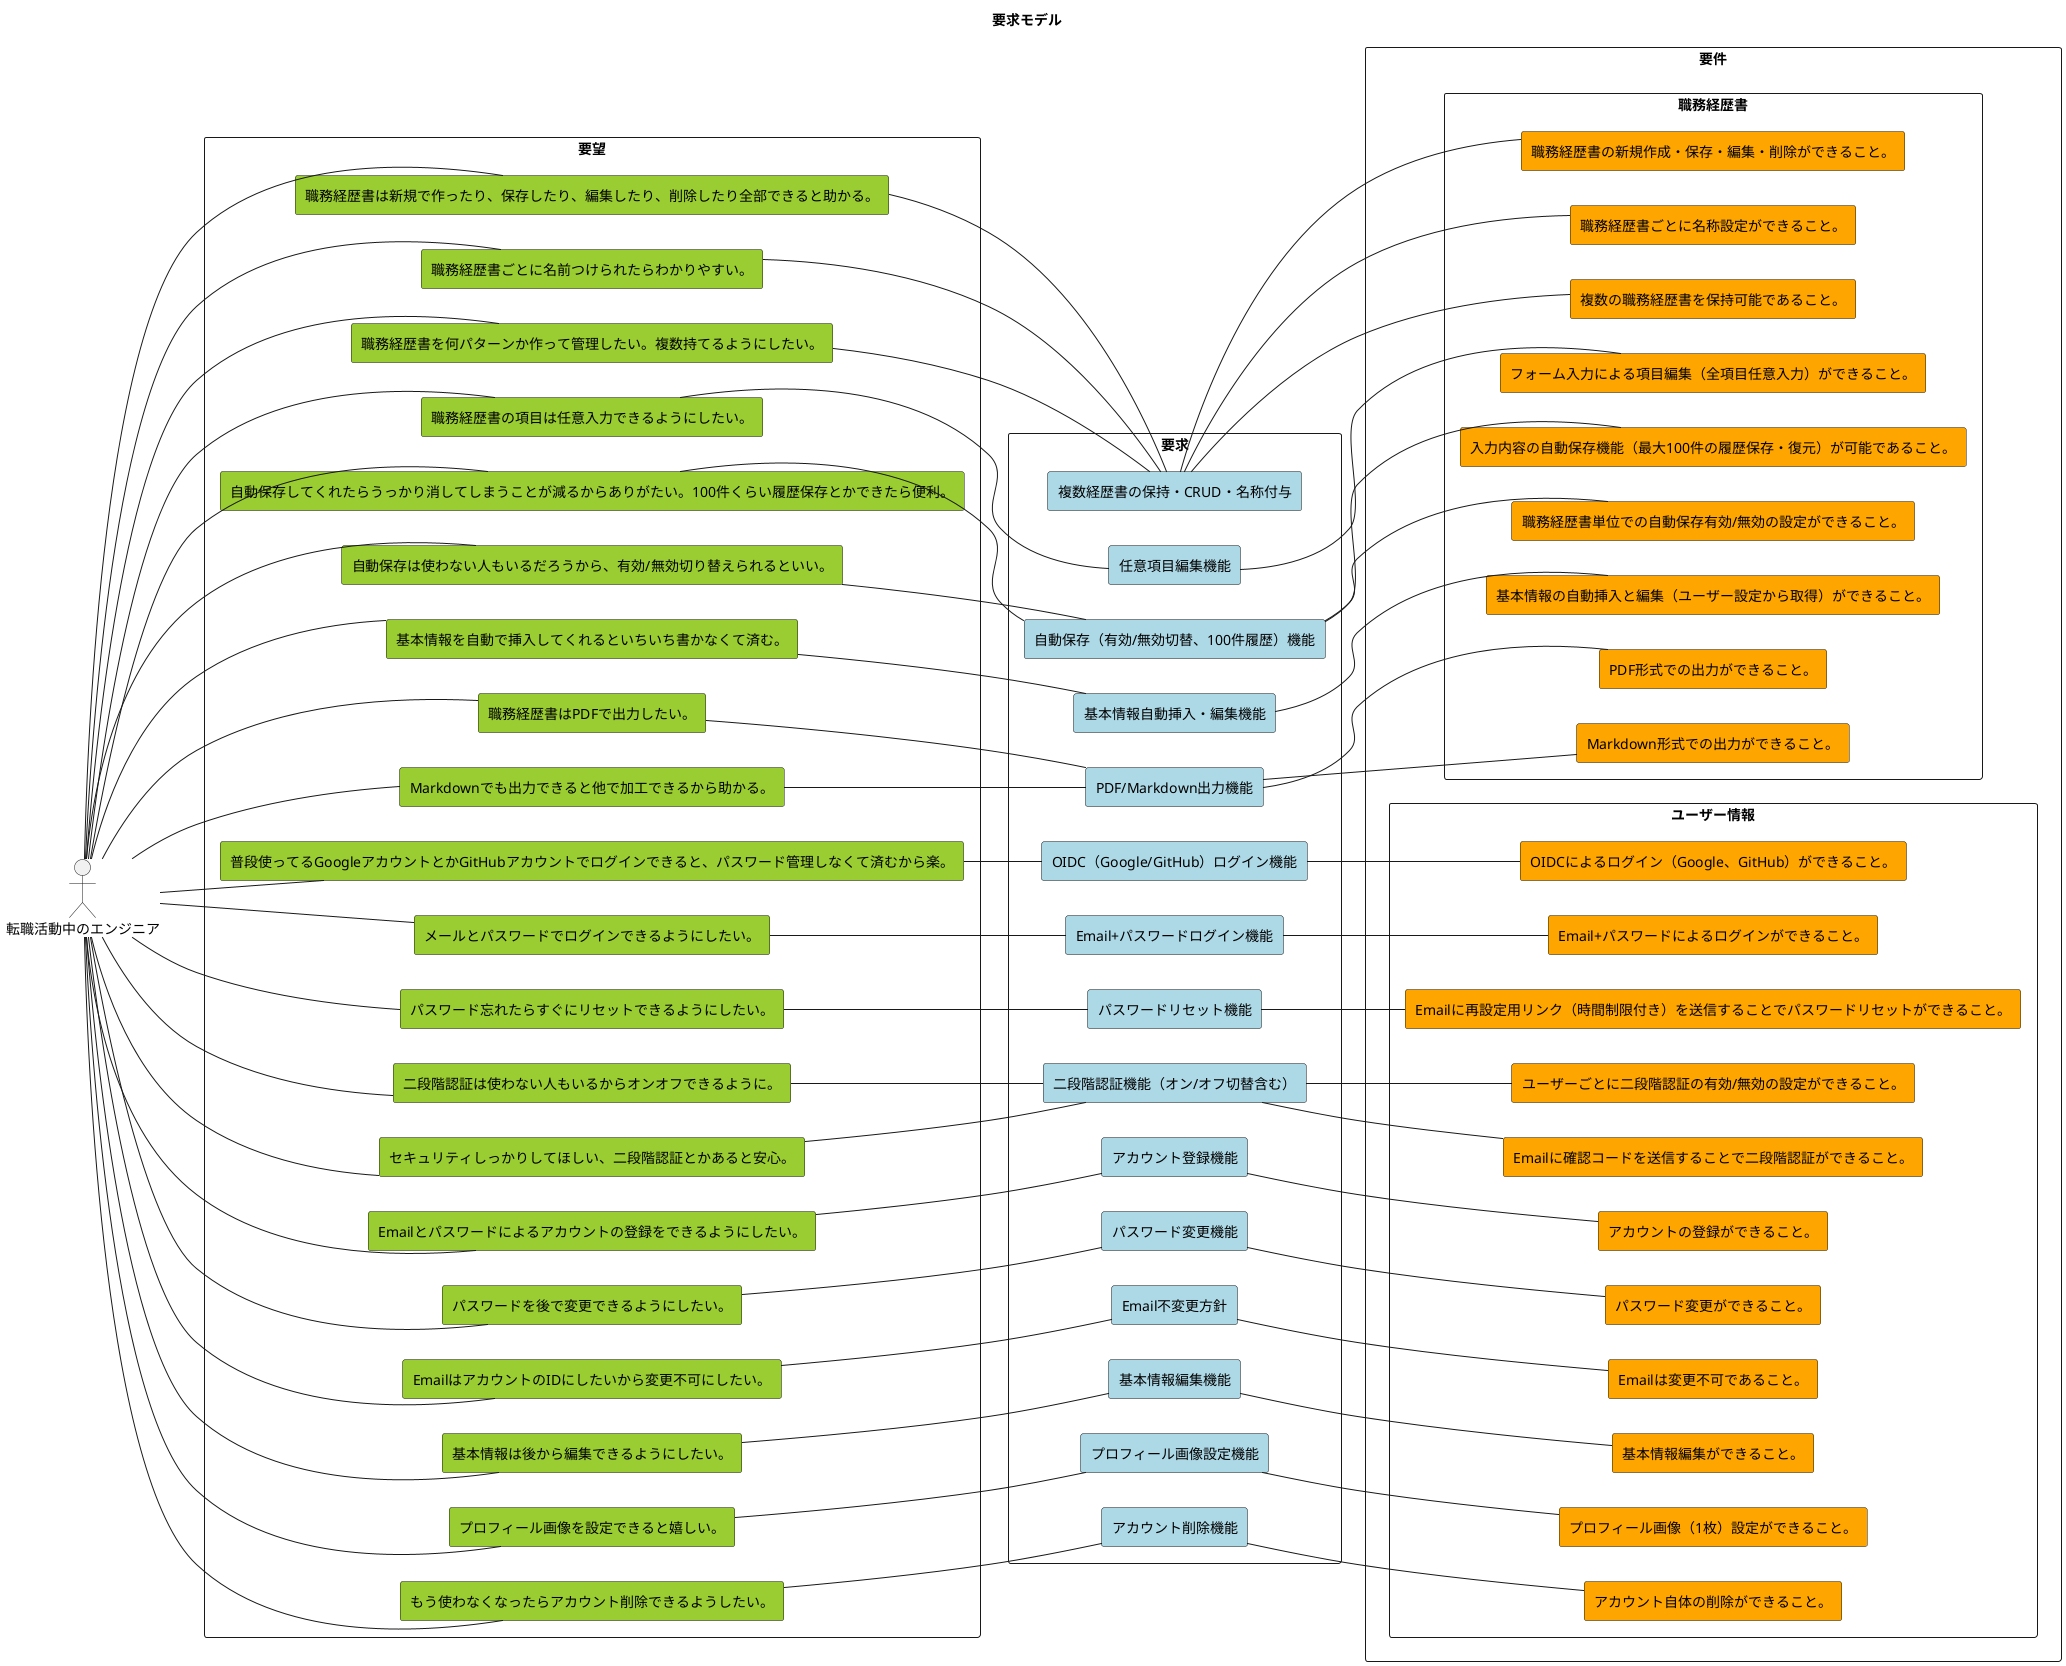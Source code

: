 @startuml 要求モデル

title 要求モデル

left to right direction
hide stereotype

skinparam rectangleBackgroundColor<<youbou>> YellowGreen
skinparam rectangleBackgroundColor<<youkyuu>> LightBlue
skinparam rectangleBackgroundColor<<youken>> Orange

actor "転職活動中のエンジニア" as user

'---------------------------------------------
' 要望
'---------------------------------------------
rectangle "要望" {
    rectangle "普段使ってるGoogleアカウントとかGitHubアカウントでログインできると、パスワード管理しなくて済むから楽。" as want_oauth <<youbou>>
    rectangle "メールとパスワードでログインできるようにしたい。" as want_emailpw <<youbou>>
    rectangle "パスワード忘れたらすぐにリセットできるようにしたい。" as want_pwreset <<youbou>>
    rectangle "セキュリティしっかりしてほしい、二段階認証とかあると安心。" as want_2fa <<youbou>>

    rectangle "職務経歴書を何パターンか作って管理したい。複数持てるようにしたい。" as want_multi_cv <<youbou>>
    rectangle "職務経歴書は新規で作ったり、保存したり、編集したり、削除したり全部できると助かる。" as want_crud_cv <<youbou>>
    rectangle "職務経歴書ごとに名前つけられたらわかりやすい。" as want_name_cv <<youbou>>
    ' rectangle "色々なテンプレートがあると助かる。技術スタック重視とか成果重視とか、簡易型とか。" as want_template_cv <<youbou>>
    rectangle "職務経歴書の項目は任意入力できるようにしたい。" as want_form_cv <<youbou>>
    rectangle "自動保存してくれたらうっかり消してしまうことが減るからありがたい。100件くらい履歴保存とかできたら便利。" as want_autosave_cv <<youbou>>
    rectangle "自動保存は使わない人もいるだろうから、有効/無効切り替えられるといい。" as want_autosave_toggle <<youbou>>
    rectangle "基本情報を自動で挿入してくれるといちいち書かなくて済む。" as want_basicinfo_cv <<youbou>>
    rectangle "職務経歴書はPDFで出力したい。" as want_pdf <<youbou>>
    rectangle "Markdownでも出力できると他で加工できるから助かる。" as want_md <<youbou>>

    rectangle "Emailとパスワードによるアカウントの登録をできるようにしたい。" as want_account_create <<youbou>>
    rectangle "パスワードを後で変更できるようにしたい。" as want_pwchange <<youbou>>
    rectangle "EmailはアカウントのIDにしたいから変更不可にしたい。" as want_noemailchange <<youbou>>
    rectangle "二段階認証は使わない人もいるからオンオフできるように。" as want_2fa_toggle <<youbou>>
    rectangle "基本情報は後から編集できるようにしたい。" as want_edit_basicinfo <<youbou>>
    rectangle "プロフィール画像を設定できると嬉しい。" as want_profileimg <<youbou>>
    rectangle "もう使わなくなったらアカウント削除できるようしたい。" as want_account_delete <<youbou>>
}

'---------------------------------------------
' 要求
'---------------------------------------------
rectangle "要求" {

    rectangle "Email+パスワードログイン機能" as dem_emailpw <<youkyuu>>
    rectangle "OIDC（Google/GitHub）ログイン機能" as dem_oauth <<youkyuu>>
    rectangle "パスワードリセット機能" as dem_pwreset <<youkyuu>>
    rectangle "二段階認証機能（オン/オフ切替含む）" as dem_2fa <<youkyuu>>

    rectangle "複数経歴書の保持・CRUD・名称付与" as dem_cv_manage <<youkyuu>>
    ' rectangle "テンプレート選択機能" as dem_cv_template <<youkyuu>>
    rectangle "任意項目編集機能" as dem_cv_form <<youkyuu>>
    rectangle "自動保存（有効/無効切替、100件履歴）機能" as dem_cv_autosave <<youkyuu>>
    rectangle "基本情報自動挿入・編集機能" as dem_cv_basicinfo <<youkyuu>>
    rectangle "PDF/Markdown出力機能" as dem_cv_export <<youkyuu>>

    rectangle "アカウント登録機能" as dem_account_create <<youkyuu>>
    rectangle "パスワード変更機能" as dem_pwchange <<youkyuu>>
    rectangle "Email不変更方針" as dem_noemailchange <<youkyuu>>
    rectangle "基本情報編集機能" as dem_edit_basicinfo <<youkyuu>>
    rectangle "プロフィール画像設定機能" as dem_profileimg <<youkyuu>>
    rectangle "アカウント削除機能" as dem_account_delete <<youkyuu>>
}

'---------------------------------------------
' 要件
'---------------------------------------------
rectangle "要件" {

    rectangle "職務経歴書" {
        rectangle "複数の職務経歴書を保持可能であること。" as req1 <<youken>>
        rectangle "職務経歴書の新規作成・保存・編集・削除ができること。" as req2 <<youken>>
        rectangle "職務経歴書ごとに名称設定ができること。" as req3 <<youken>>
        ' rectangle "以下のテンプレートから選択が可能であること。\n・技術スタック重視\n・成果重視\n・簡易型" as req4 <<youken>>
        rectangle "フォーム入力による項目編集（全項目任意入力）ができること。" as req5 <<youken>>
        rectangle "入力内容の自動保存機能（最大100件の履歴保存・復元）が可能であること。" as req6 <<youken>>
        rectangle "職務経歴書単位での自動保存有効/無効の設定ができること。" as req7 <<youken>>
        rectangle "基本情報の自動挿入と編集（ユーザー設定から取得）ができること。" as req8 <<youken>>
        rectangle "PDF形式での出力ができること。" as req9 <<youken>>
        rectangle "Markdown形式での出力ができること。" as req10 <<youken>>
    }

    rectangle "ユーザー情報" {
        rectangle "Email+パスワードによるログインができること。" as req11 <<youken>>
        rectangle "OIDCによるログイン（Google、GitHub）ができること。" as req12 <<youken>>
        rectangle "Emailに再設定用リンク（時間制限付き）を送信することでパスワードリセットができること。" as req13 <<youken>>
        rectangle "Emailに確認コードを送信することで二段階認証ができること。" as req14 <<youken>>
        rectangle "ユーザーごとに二段階認証の有効/無効の設定ができること。" as req15 <<youken>>
        rectangle "アカウントの登録ができること。" as req16 <<youken>>
        rectangle "パスワード変更ができること。" as req17 <<youken>>
        rectangle "Emailは変更不可であること。" as req18 <<youken>>
        rectangle "基本情報編集ができること。" as req19 <<youken>>
        rectangle "プロフィール画像（1枚）設定ができること。" as req20 <<youken>>
        rectangle "アカウント自体の削除ができること。" as req21 <<youken>>
    }
}

'---------------------------------------------
' 関連線
'---------------------------------------------
user -- want_oauth
user -- want_emailpw
user -- want_pwreset
user -- want_2fa
user -- want_multi_cv
user -- want_crud_cv
user -- want_name_cv
' user -- want_template_cv
user -- want_form_cv
user -- want_autosave_cv
user -- want_autosave_toggle
user -- want_basicinfo_cv
user -- want_pdf
user -- want_md
user -- want_account_create
user -- want_pwchange
user -- want_noemailchange
user -- want_2fa_toggle
user -- want_edit_basicinfo
user -- want_profileimg
user -- want_account_delete

' 要望 → 要求
want_oauth -- dem_oauth
want_emailpw -- dem_emailpw
want_pwreset -- dem_pwreset
want_2fa -- dem_2fa
want_2fa_toggle -- dem_2fa

want_multi_cv -- dem_cv_manage
want_crud_cv -- dem_cv_manage
want_name_cv -- dem_cv_manage
' want_template_cv -- dem_cv_template
want_form_cv -- dem_cv_form
want_autosave_cv -- dem_cv_autosave
want_autosave_toggle -- dem_cv_autosave
want_basicinfo_cv -- dem_cv_basicinfo
want_pdf -- dem_cv_export
want_md -- dem_cv_export

want_account_create -- dem_account_create
want_pwchange -- dem_pwchange
want_noemailchange -- dem_noemailchange
want_edit_basicinfo -- dem_edit_basicinfo
want_profileimg -- dem_profileimg
want_account_delete -- dem_account_delete

' 要求 → 要件
dem_emailpw -- req11
dem_oauth -- req12
dem_pwreset -- req13
dem_2fa -- req14
dem_2fa -- req15

dem_cv_manage -- req1
dem_cv_manage -- req2
dem_cv_manage -- req3

' dem_cv_template -- req4

dem_cv_form -- req5
dem_cv_autosave -- req6
dem_cv_autosave -- req7
dem_cv_basicinfo -- req8
dem_cv_export -- req9
dem_cv_export -- req10

dem_account_create -- req16
dem_pwchange -- req17
dem_noemailchange -- req18
dem_edit_basicinfo -- req19
dem_profileimg -- req20
dem_account_delete -- req21

@enduml
